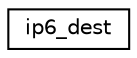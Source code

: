 digraph "Graphical Class Hierarchy"
{
 // LATEX_PDF_SIZE
  edge [fontname="Helvetica",fontsize="10",labelfontname="Helvetica",labelfontsize="10"];
  node [fontname="Helvetica",fontsize="10",shape=record];
  rankdir="LR";
  Node0 [label="ip6_dest",height=0.2,width=0.4,color="black", fillcolor="white", style="filled",URL="$dd/d97/net__util_8h.html#dc/d34/structip6__dest",tooltip=" "];
}
